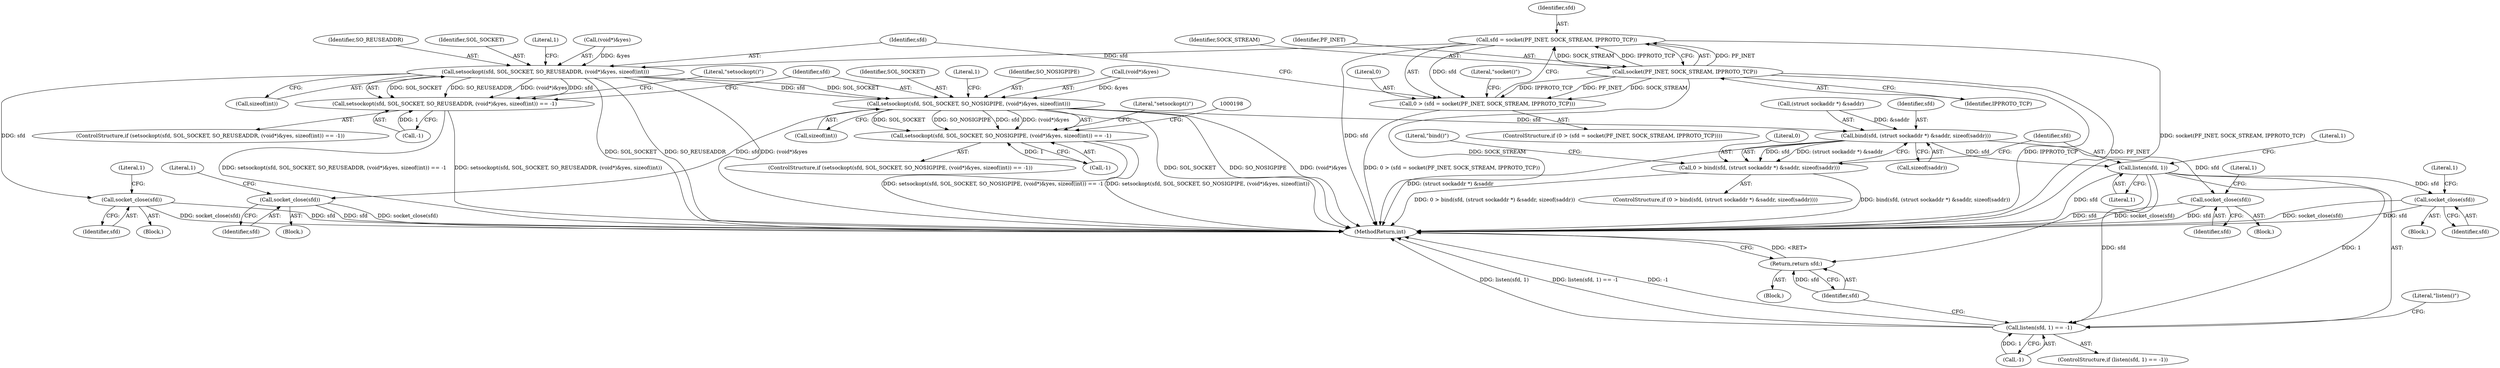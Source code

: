 digraph "0_libimobiledevice_4397b3376dc4e4cb1c991d0aed61ce6482614196@API" {
"1000140" [label="(Call,sfd = socket(PF_INET, SOCK_STREAM, IPPROTO_TCP))"];
"1000142" [label="(Call,socket(PF_INET, SOCK_STREAM, IPPROTO_TCP))"];
"1000138" [label="(Call,0 > (sfd = socket(PF_INET, SOCK_STREAM, IPPROTO_TCP)))"];
"1000154" [label="(Call,setsockopt(sfd, SOL_SOCKET, SO_REUSEADDR, (void*)&yes, sizeof(int)))"];
"1000153" [label="(Call,setsockopt(sfd, SOL_SOCKET, SO_REUSEADDR, (void*)&yes, sizeof(int)) == -1)"];
"1000169" [label="(Call,socket_close(sfd))"];
"1000176" [label="(Call,setsockopt(sfd, SOL_SOCKET, SO_NOSIGPIPE, (void*)&yes, sizeof(int)))"];
"1000175" [label="(Call,setsockopt(sfd, SOL_SOCKET, SO_NOSIGPIPE, (void*)&yes, sizeof(int)) == -1)"];
"1000191" [label="(Call,socket_close(sfd))"];
"1000226" [label="(Call,bind(sfd, (struct sockaddr *) &saddr, sizeof(saddr)))"];
"1000224" [label="(Call,0 > bind(sfd, (struct sockaddr *) &saddr, sizeof(saddr)))"];
"1000237" [label="(Call,socket_close(sfd))"];
"1000244" [label="(Call,listen(sfd, 1))"];
"1000243" [label="(Call,listen(sfd, 1) == -1)"];
"1000252" [label="(Call,socket_close(sfd))"];
"1000257" [label="(Return,return sfd;)"];
"1000249" [label="(Block,)"];
"1000226" [label="(Call,bind(sfd, (struct sockaddr *) &saddr, sizeof(saddr)))"];
"1000184" [label="(Call,sizeof(int))"];
"1000142" [label="(Call,socket(PF_INET, SOCK_STREAM, IPPROTO_TCP))"];
"1000247" [label="(Call,-1)"];
"1000138" [label="(Call,0 > (sfd = socket(PF_INET, SOCK_STREAM, IPPROTO_TCP)))"];
"1000102" [label="(Block,)"];
"1000244" [label="(Call,listen(sfd, 1))"];
"1000145" [label="(Identifier,IPPROTO_TCP)"];
"1000170" [label="(Identifier,sfd)"];
"1000179" [label="(Identifier,SO_NOSIGPIPE)"];
"1000243" [label="(Call,listen(sfd, 1) == -1)"];
"1000223" [label="(ControlStructure,if (0 > bind(sfd, (struct sockaddr *) &saddr, sizeof(saddr))))"];
"1000157" [label="(Identifier,SO_REUSEADDR)"];
"1000232" [label="(Call,sizeof(saddr))"];
"1000237" [label="(Call,socket_close(sfd))"];
"1000242" [label="(ControlStructure,if (listen(sfd, 1) == -1))"];
"1000251" [label="(Literal,\"listen()\")"];
"1000144" [label="(Identifier,SOCK_STREAM)"];
"1000180" [label="(Call,(void*)&yes)"];
"1000166" [label="(Block,)"];
"1000225" [label="(Literal,0)"];
"1000174" [label="(ControlStructure,if (setsockopt(sfd, SOL_SOCKET, SO_NOSIGPIPE, (void*)&yes, sizeof(int)) == -1))"];
"1000253" [label="(Identifier,sfd)"];
"1000236" [label="(Literal,\"bind()\")"];
"1000256" [label="(Literal,1)"];
"1000178" [label="(Identifier,SOL_SOCKET)"];
"1000141" [label="(Identifier,sfd)"];
"1000258" [label="(Identifier,sfd)"];
"1000173" [label="(Literal,1)"];
"1000191" [label="(Call,socket_close(sfd))"];
"1000190" [label="(Literal,\"setsockopt()\")"];
"1000186" [label="(Call,-1)"];
"1000137" [label="(ControlStructure,if (0 > (sfd = socket(PF_INET, SOCK_STREAM, IPPROTO_TCP))))"];
"1000156" [label="(Identifier,SOL_SOCKET)"];
"1000176" [label="(Call,setsockopt(sfd, SOL_SOCKET, SO_NOSIGPIPE, (void*)&yes, sizeof(int)))"];
"1000152" [label="(ControlStructure,if (setsockopt(sfd, SOL_SOCKET, SO_REUSEADDR, (void*)&yes, sizeof(int)) == -1))"];
"1000168" [label="(Literal,\"setsockopt()\")"];
"1000187" [label="(Literal,1)"];
"1000257" [label="(Return,return sfd;)"];
"1000241" [label="(Literal,1)"];
"1000227" [label="(Identifier,sfd)"];
"1000165" [label="(Literal,1)"];
"1000246" [label="(Literal,1)"];
"1000238" [label="(Identifier,sfd)"];
"1000175" [label="(Call,setsockopt(sfd, SOL_SOCKET, SO_NOSIGPIPE, (void*)&yes, sizeof(int)) == -1)"];
"1000259" [label="(MethodReturn,int)"];
"1000192" [label="(Identifier,sfd)"];
"1000224" [label="(Call,0 > bind(sfd, (struct sockaddr *) &saddr, sizeof(saddr)))"];
"1000158" [label="(Call,(void*)&yes)"];
"1000195" [label="(Literal,1)"];
"1000228" [label="(Call,(struct sockaddr *) &saddr)"];
"1000177" [label="(Identifier,sfd)"];
"1000245" [label="(Identifier,sfd)"];
"1000234" [label="(Block,)"];
"1000252" [label="(Call,socket_close(sfd))"];
"1000148" [label="(Literal,\"socket()\")"];
"1000139" [label="(Literal,0)"];
"1000155" [label="(Identifier,sfd)"];
"1000154" [label="(Call,setsockopt(sfd, SOL_SOCKET, SO_REUSEADDR, (void*)&yes, sizeof(int)))"];
"1000143" [label="(Identifier,PF_INET)"];
"1000162" [label="(Call,sizeof(int))"];
"1000169" [label="(Call,socket_close(sfd))"];
"1000164" [label="(Call,-1)"];
"1000248" [label="(Literal,1)"];
"1000153" [label="(Call,setsockopt(sfd, SOL_SOCKET, SO_REUSEADDR, (void*)&yes, sizeof(int)) == -1)"];
"1000140" [label="(Call,sfd = socket(PF_INET, SOCK_STREAM, IPPROTO_TCP))"];
"1000188" [label="(Block,)"];
"1000140" -> "1000138"  [label="AST: "];
"1000140" -> "1000142"  [label="CFG: "];
"1000141" -> "1000140"  [label="AST: "];
"1000142" -> "1000140"  [label="AST: "];
"1000138" -> "1000140"  [label="CFG: "];
"1000140" -> "1000259"  [label="DDG: socket(PF_INET, SOCK_STREAM, IPPROTO_TCP)"];
"1000140" -> "1000259"  [label="DDG: sfd"];
"1000140" -> "1000138"  [label="DDG: sfd"];
"1000142" -> "1000140"  [label="DDG: PF_INET"];
"1000142" -> "1000140"  [label="DDG: SOCK_STREAM"];
"1000142" -> "1000140"  [label="DDG: IPPROTO_TCP"];
"1000140" -> "1000154"  [label="DDG: sfd"];
"1000142" -> "1000145"  [label="CFG: "];
"1000143" -> "1000142"  [label="AST: "];
"1000144" -> "1000142"  [label="AST: "];
"1000145" -> "1000142"  [label="AST: "];
"1000142" -> "1000259"  [label="DDG: SOCK_STREAM"];
"1000142" -> "1000259"  [label="DDG: IPPROTO_TCP"];
"1000142" -> "1000259"  [label="DDG: PF_INET"];
"1000142" -> "1000138"  [label="DDG: PF_INET"];
"1000142" -> "1000138"  [label="DDG: SOCK_STREAM"];
"1000142" -> "1000138"  [label="DDG: IPPROTO_TCP"];
"1000138" -> "1000137"  [label="AST: "];
"1000139" -> "1000138"  [label="AST: "];
"1000148" -> "1000138"  [label="CFG: "];
"1000155" -> "1000138"  [label="CFG: "];
"1000138" -> "1000259"  [label="DDG: 0 > (sfd = socket(PF_INET, SOCK_STREAM, IPPROTO_TCP))"];
"1000154" -> "1000153"  [label="AST: "];
"1000154" -> "1000162"  [label="CFG: "];
"1000155" -> "1000154"  [label="AST: "];
"1000156" -> "1000154"  [label="AST: "];
"1000157" -> "1000154"  [label="AST: "];
"1000158" -> "1000154"  [label="AST: "];
"1000162" -> "1000154"  [label="AST: "];
"1000165" -> "1000154"  [label="CFG: "];
"1000154" -> "1000259"  [label="DDG: SO_REUSEADDR"];
"1000154" -> "1000259"  [label="DDG: (void*)&yes"];
"1000154" -> "1000259"  [label="DDG: SOL_SOCKET"];
"1000154" -> "1000153"  [label="DDG: SOL_SOCKET"];
"1000154" -> "1000153"  [label="DDG: SO_REUSEADDR"];
"1000154" -> "1000153"  [label="DDG: (void*)&yes"];
"1000154" -> "1000153"  [label="DDG: sfd"];
"1000158" -> "1000154"  [label="DDG: &yes"];
"1000154" -> "1000169"  [label="DDG: sfd"];
"1000154" -> "1000176"  [label="DDG: sfd"];
"1000154" -> "1000176"  [label="DDG: SOL_SOCKET"];
"1000153" -> "1000152"  [label="AST: "];
"1000153" -> "1000164"  [label="CFG: "];
"1000164" -> "1000153"  [label="AST: "];
"1000168" -> "1000153"  [label="CFG: "];
"1000177" -> "1000153"  [label="CFG: "];
"1000153" -> "1000259"  [label="DDG: setsockopt(sfd, SOL_SOCKET, SO_REUSEADDR, (void*)&yes, sizeof(int))"];
"1000153" -> "1000259"  [label="DDG: setsockopt(sfd, SOL_SOCKET, SO_REUSEADDR, (void*)&yes, sizeof(int)) == -1"];
"1000164" -> "1000153"  [label="DDG: 1"];
"1000169" -> "1000166"  [label="AST: "];
"1000169" -> "1000170"  [label="CFG: "];
"1000170" -> "1000169"  [label="AST: "];
"1000173" -> "1000169"  [label="CFG: "];
"1000169" -> "1000259"  [label="DDG: socket_close(sfd)"];
"1000169" -> "1000259"  [label="DDG: sfd"];
"1000176" -> "1000175"  [label="AST: "];
"1000176" -> "1000184"  [label="CFG: "];
"1000177" -> "1000176"  [label="AST: "];
"1000178" -> "1000176"  [label="AST: "];
"1000179" -> "1000176"  [label="AST: "];
"1000180" -> "1000176"  [label="AST: "];
"1000184" -> "1000176"  [label="AST: "];
"1000187" -> "1000176"  [label="CFG: "];
"1000176" -> "1000259"  [label="DDG: SOL_SOCKET"];
"1000176" -> "1000259"  [label="DDG: SO_NOSIGPIPE"];
"1000176" -> "1000259"  [label="DDG: (void*)&yes"];
"1000176" -> "1000175"  [label="DDG: SOL_SOCKET"];
"1000176" -> "1000175"  [label="DDG: SO_NOSIGPIPE"];
"1000176" -> "1000175"  [label="DDG: sfd"];
"1000176" -> "1000175"  [label="DDG: (void*)&yes"];
"1000180" -> "1000176"  [label="DDG: &yes"];
"1000176" -> "1000191"  [label="DDG: sfd"];
"1000176" -> "1000226"  [label="DDG: sfd"];
"1000175" -> "1000174"  [label="AST: "];
"1000175" -> "1000186"  [label="CFG: "];
"1000186" -> "1000175"  [label="AST: "];
"1000190" -> "1000175"  [label="CFG: "];
"1000198" -> "1000175"  [label="CFG: "];
"1000175" -> "1000259"  [label="DDG: setsockopt(sfd, SOL_SOCKET, SO_NOSIGPIPE, (void*)&yes, sizeof(int))"];
"1000175" -> "1000259"  [label="DDG: setsockopt(sfd, SOL_SOCKET, SO_NOSIGPIPE, (void*)&yes, sizeof(int)) == -1"];
"1000186" -> "1000175"  [label="DDG: 1"];
"1000191" -> "1000188"  [label="AST: "];
"1000191" -> "1000192"  [label="CFG: "];
"1000192" -> "1000191"  [label="AST: "];
"1000195" -> "1000191"  [label="CFG: "];
"1000191" -> "1000259"  [label="DDG: socket_close(sfd)"];
"1000191" -> "1000259"  [label="DDG: sfd"];
"1000226" -> "1000224"  [label="AST: "];
"1000226" -> "1000232"  [label="CFG: "];
"1000227" -> "1000226"  [label="AST: "];
"1000228" -> "1000226"  [label="AST: "];
"1000232" -> "1000226"  [label="AST: "];
"1000224" -> "1000226"  [label="CFG: "];
"1000226" -> "1000259"  [label="DDG: (struct sockaddr *) &saddr"];
"1000226" -> "1000224"  [label="DDG: sfd"];
"1000226" -> "1000224"  [label="DDG: (struct sockaddr *) &saddr"];
"1000228" -> "1000226"  [label="DDG: &saddr"];
"1000226" -> "1000237"  [label="DDG: sfd"];
"1000226" -> "1000244"  [label="DDG: sfd"];
"1000224" -> "1000223"  [label="AST: "];
"1000225" -> "1000224"  [label="AST: "];
"1000236" -> "1000224"  [label="CFG: "];
"1000245" -> "1000224"  [label="CFG: "];
"1000224" -> "1000259"  [label="DDG: bind(sfd, (struct sockaddr *) &saddr, sizeof(saddr))"];
"1000224" -> "1000259"  [label="DDG: 0 > bind(sfd, (struct sockaddr *) &saddr, sizeof(saddr))"];
"1000237" -> "1000234"  [label="AST: "];
"1000237" -> "1000238"  [label="CFG: "];
"1000238" -> "1000237"  [label="AST: "];
"1000241" -> "1000237"  [label="CFG: "];
"1000237" -> "1000259"  [label="DDG: socket_close(sfd)"];
"1000237" -> "1000259"  [label="DDG: sfd"];
"1000244" -> "1000243"  [label="AST: "];
"1000244" -> "1000246"  [label="CFG: "];
"1000245" -> "1000244"  [label="AST: "];
"1000246" -> "1000244"  [label="AST: "];
"1000248" -> "1000244"  [label="CFG: "];
"1000244" -> "1000259"  [label="DDG: sfd"];
"1000244" -> "1000243"  [label="DDG: sfd"];
"1000244" -> "1000243"  [label="DDG: 1"];
"1000244" -> "1000252"  [label="DDG: sfd"];
"1000244" -> "1000257"  [label="DDG: sfd"];
"1000243" -> "1000242"  [label="AST: "];
"1000243" -> "1000247"  [label="CFG: "];
"1000247" -> "1000243"  [label="AST: "];
"1000251" -> "1000243"  [label="CFG: "];
"1000258" -> "1000243"  [label="CFG: "];
"1000243" -> "1000259"  [label="DDG: listen(sfd, 1)"];
"1000243" -> "1000259"  [label="DDG: listen(sfd, 1) == -1"];
"1000243" -> "1000259"  [label="DDG: -1"];
"1000247" -> "1000243"  [label="DDG: 1"];
"1000252" -> "1000249"  [label="AST: "];
"1000252" -> "1000253"  [label="CFG: "];
"1000253" -> "1000252"  [label="AST: "];
"1000256" -> "1000252"  [label="CFG: "];
"1000252" -> "1000259"  [label="DDG: sfd"];
"1000252" -> "1000259"  [label="DDG: socket_close(sfd)"];
"1000257" -> "1000102"  [label="AST: "];
"1000257" -> "1000258"  [label="CFG: "];
"1000258" -> "1000257"  [label="AST: "];
"1000259" -> "1000257"  [label="CFG: "];
"1000257" -> "1000259"  [label="DDG: <RET>"];
"1000258" -> "1000257"  [label="DDG: sfd"];
}
